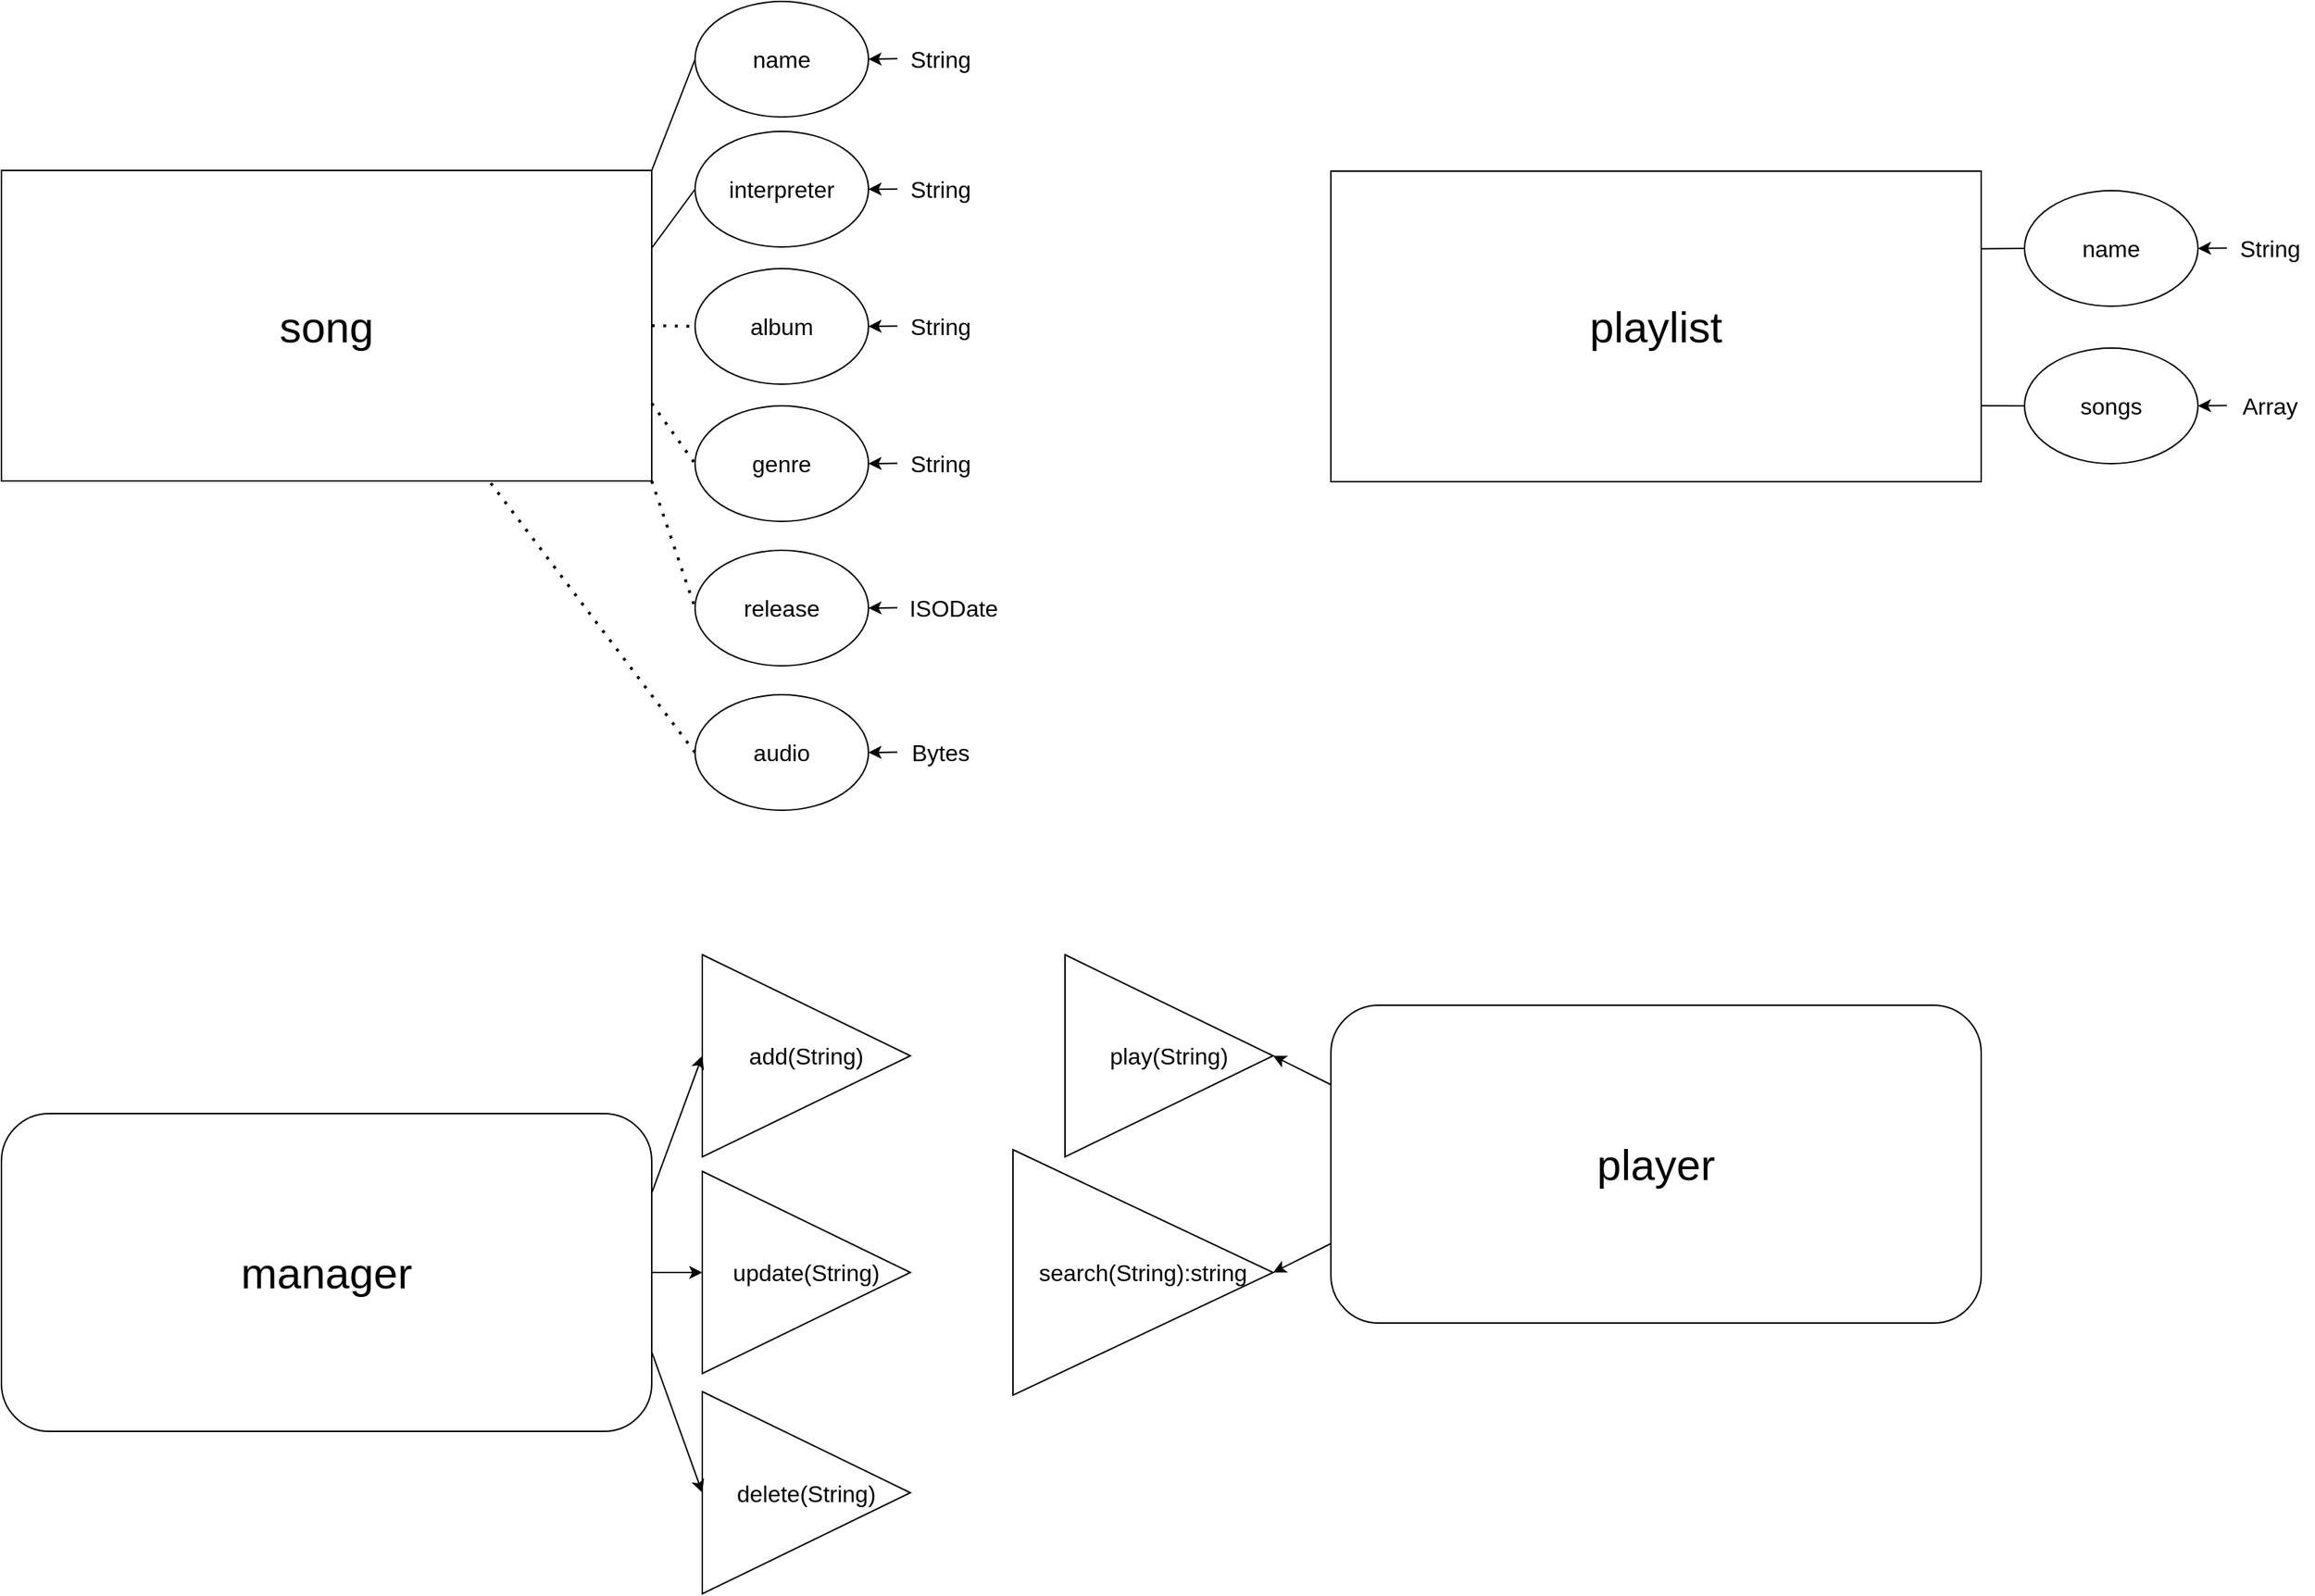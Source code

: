 <mxfile version="21.3.4" type="github">
  <diagram id="yCdLFfcr3cxt0qBfyUbk" name="Page-1">
    <mxGraphModel dx="2298" dy="1273" grid="1" gridSize="10" guides="1" tooltips="1" connect="1" arrows="1" fold="1" page="1" pageScale="1" pageWidth="1654" pageHeight="1169" math="0" shadow="0">
      <root>
        <mxCell id="0" />
        <mxCell id="1" parent="0" />
        <mxCell id="8Q_J05wMI56wDrojj2M6-1" value="&lt;font style=&quot;font-size: 30px;&quot;&gt;song&lt;/font&gt;" style="rounded=0;whiteSpace=wrap;html=1;" parent="1" vertex="1">
          <mxGeometry x="40" y="477" width="450" height="215" as="geometry" />
        </mxCell>
        <mxCell id="8Q_J05wMI56wDrojj2M6-5" value="interpreter" style="ellipse;whiteSpace=wrap;html=1;fontSize=16;" parent="1" vertex="1">
          <mxGeometry x="520" y="450" width="120" height="80" as="geometry" />
        </mxCell>
        <mxCell id="8Q_J05wMI56wDrojj2M6-6" value="album" style="ellipse;whiteSpace=wrap;html=1;fontSize=16;" parent="1" vertex="1">
          <mxGeometry x="520" y="545" width="120" height="80" as="geometry" />
        </mxCell>
        <mxCell id="8Q_J05wMI56wDrojj2M6-7" value="genre" style="ellipse;whiteSpace=wrap;html=1;fontSize=16;" parent="1" vertex="1">
          <mxGeometry x="520" y="640" width="120" height="80" as="geometry" />
        </mxCell>
        <mxCell id="8Q_J05wMI56wDrojj2M6-8" value="release" style="ellipse;whiteSpace=wrap;html=1;fontSize=16;" parent="1" vertex="1">
          <mxGeometry x="520" y="740" width="120" height="80" as="geometry" />
        </mxCell>
        <mxCell id="8Q_J05wMI56wDrojj2M6-9" value="name" style="ellipse;whiteSpace=wrap;html=1;fontSize=16;" parent="1" vertex="1">
          <mxGeometry x="520" y="360" width="120" height="80" as="geometry" />
        </mxCell>
        <mxCell id="8Q_J05wMI56wDrojj2M6-11" value="" style="endArrow=none;dashed=1;html=1;dashPattern=1 3;strokeWidth=2;rounded=0;fontSize=16;entryX=0;entryY=0.5;entryDx=0;entryDy=0;exitX=1;exitY=0.5;exitDx=0;exitDy=0;" parent="1" source="8Q_J05wMI56wDrojj2M6-1" target="8Q_J05wMI56wDrojj2M6-6" edge="1">
          <mxGeometry width="50" height="50" relative="1" as="geometry">
            <mxPoint x="350" y="570" as="sourcePoint" />
            <mxPoint x="400" y="520" as="targetPoint" />
          </mxGeometry>
        </mxCell>
        <mxCell id="8Q_J05wMI56wDrojj2M6-13" value="" style="endArrow=none;html=1;rounded=0;fontSize=16;entryX=0;entryY=0.5;entryDx=0;entryDy=0;exitX=1;exitY=0.25;exitDx=0;exitDy=0;" parent="1" source="8Q_J05wMI56wDrojj2M6-1" target="8Q_J05wMI56wDrojj2M6-5" edge="1">
          <mxGeometry width="50" height="50" relative="1" as="geometry">
            <mxPoint x="350" y="630" as="sourcePoint" />
            <mxPoint x="400" y="580" as="targetPoint" />
          </mxGeometry>
        </mxCell>
        <mxCell id="8Q_J05wMI56wDrojj2M6-14" value="" style="endArrow=none;html=1;rounded=0;fontSize=16;entryX=0;entryY=0.5;entryDx=0;entryDy=0;exitX=1;exitY=0;exitDx=0;exitDy=0;" parent="1" source="8Q_J05wMI56wDrojj2M6-1" target="8Q_J05wMI56wDrojj2M6-9" edge="1">
          <mxGeometry width="50" height="50" relative="1" as="geometry">
            <mxPoint x="350" y="570" as="sourcePoint" />
            <mxPoint x="400" y="520" as="targetPoint" />
          </mxGeometry>
        </mxCell>
        <mxCell id="8Q_J05wMI56wDrojj2M6-15" value="" style="endArrow=none;dashed=1;html=1;dashPattern=1 3;strokeWidth=2;rounded=0;fontSize=16;entryX=0;entryY=0.5;entryDx=0;entryDy=0;exitX=1;exitY=0.75;exitDx=0;exitDy=0;" parent="1" source="8Q_J05wMI56wDrojj2M6-1" target="8Q_J05wMI56wDrojj2M6-7" edge="1">
          <mxGeometry width="50" height="50" relative="1" as="geometry">
            <mxPoint x="350" y="700" as="sourcePoint" />
            <mxPoint x="400" y="650" as="targetPoint" />
          </mxGeometry>
        </mxCell>
        <mxCell id="8Q_J05wMI56wDrojj2M6-16" value="" style="endArrow=none;dashed=1;html=1;dashPattern=1 3;strokeWidth=2;rounded=0;fontSize=16;entryX=0;entryY=0.5;entryDx=0;entryDy=0;exitX=1;exitY=1;exitDx=0;exitDy=0;" parent="1" source="8Q_J05wMI56wDrojj2M6-1" target="8Q_J05wMI56wDrojj2M6-8" edge="1">
          <mxGeometry width="50" height="50" relative="1" as="geometry">
            <mxPoint x="350" y="700" as="sourcePoint" />
            <mxPoint x="400" y="650" as="targetPoint" />
          </mxGeometry>
        </mxCell>
        <mxCell id="8Q_J05wMI56wDrojj2M6-17" value="" style="endArrow=classic;html=1;rounded=0;fontSize=16;entryX=1;entryY=0.5;entryDx=0;entryDy=0;" parent="1" target="8Q_J05wMI56wDrojj2M6-9" edge="1">
          <mxGeometry width="50" height="50" relative="1" as="geometry">
            <mxPoint x="660" y="399.68" as="sourcePoint" />
            <mxPoint x="660" y="420" as="targetPoint" />
          </mxGeometry>
        </mxCell>
        <mxCell id="8Q_J05wMI56wDrojj2M6-18" value="" style="endArrow=classic;html=1;rounded=0;fontSize=16;entryX=1;entryY=0.5;entryDx=0;entryDy=0;" parent="1" target="8Q_J05wMI56wDrojj2M6-5" edge="1">
          <mxGeometry width="50" height="50" relative="1" as="geometry">
            <mxPoint x="660" y="489.84" as="sourcePoint" />
            <mxPoint x="650" y="510" as="targetPoint" />
          </mxGeometry>
        </mxCell>
        <mxCell id="8Q_J05wMI56wDrojj2M6-19" value="" style="endArrow=classic;html=1;rounded=0;fontSize=16;entryX=1;entryY=0.5;entryDx=0;entryDy=0;" parent="1" target="8Q_J05wMI56wDrojj2M6-6" edge="1">
          <mxGeometry width="50" height="50" relative="1" as="geometry">
            <mxPoint x="660" y="584.78" as="sourcePoint" />
            <mxPoint x="660" y="610" as="targetPoint" />
          </mxGeometry>
        </mxCell>
        <mxCell id="8Q_J05wMI56wDrojj2M6-20" value="" style="endArrow=classic;html=1;rounded=0;fontSize=16;entryX=1;entryY=0.5;entryDx=0;entryDy=0;" parent="1" target="8Q_J05wMI56wDrojj2M6-7" edge="1">
          <mxGeometry width="50" height="50" relative="1" as="geometry">
            <mxPoint x="660" y="679.81" as="sourcePoint" />
            <mxPoint x="650" y="700" as="targetPoint" />
          </mxGeometry>
        </mxCell>
        <mxCell id="8Q_J05wMI56wDrojj2M6-21" value="" style="endArrow=classic;html=1;rounded=0;fontSize=16;entryX=1;entryY=0.5;entryDx=0;entryDy=0;" parent="1" target="8Q_J05wMI56wDrojj2M6-8" edge="1">
          <mxGeometry width="50" height="50" relative="1" as="geometry">
            <mxPoint x="660" y="779.81" as="sourcePoint" />
            <mxPoint x="650" y="800" as="targetPoint" />
          </mxGeometry>
        </mxCell>
        <mxCell id="8Q_J05wMI56wDrojj2M6-22" value="String" style="text;html=1;strokeColor=none;fillColor=none;align=center;verticalAlign=middle;whiteSpace=wrap;rounded=0;fontSize=16;" parent="1" vertex="1">
          <mxGeometry x="660" y="385" width="60" height="30" as="geometry" />
        </mxCell>
        <mxCell id="8Q_J05wMI56wDrojj2M6-23" value="String" style="text;html=1;strokeColor=none;fillColor=none;align=center;verticalAlign=middle;whiteSpace=wrap;rounded=0;fontSize=16;" parent="1" vertex="1">
          <mxGeometry x="660" y="475" width="60" height="30" as="geometry" />
        </mxCell>
        <mxCell id="8Q_J05wMI56wDrojj2M6-24" value="String" style="text;html=1;strokeColor=none;fillColor=none;align=center;verticalAlign=middle;whiteSpace=wrap;rounded=0;fontSize=16;" parent="1" vertex="1">
          <mxGeometry x="660" y="570" width="60" height="30" as="geometry" />
        </mxCell>
        <mxCell id="8Q_J05wMI56wDrojj2M6-25" value="String" style="text;html=1;strokeColor=none;fillColor=none;align=center;verticalAlign=middle;whiteSpace=wrap;rounded=0;fontSize=16;" parent="1" vertex="1">
          <mxGeometry x="660" y="665" width="60" height="30" as="geometry" />
        </mxCell>
        <mxCell id="8Q_J05wMI56wDrojj2M6-26" value="ISODate" style="text;html=1;strokeColor=none;fillColor=none;align=center;verticalAlign=middle;whiteSpace=wrap;rounded=0;fontSize=16;" parent="1" vertex="1">
          <mxGeometry x="669" y="765" width="60" height="30" as="geometry" />
        </mxCell>
        <mxCell id="8Q_J05wMI56wDrojj2M6-27" value="&lt;font style=&quot;font-size: 30px;&quot;&gt;playlist&lt;/font&gt;" style="rounded=0;whiteSpace=wrap;html=1;" parent="1" vertex="1">
          <mxGeometry x="960" y="477.5" width="450" height="215" as="geometry" />
        </mxCell>
        <mxCell id="8Q_J05wMI56wDrojj2M6-33" value="&lt;span style=&quot;font-size: 30px;&quot;&gt;manager&lt;/span&gt;" style="rounded=1;whiteSpace=wrap;html=1;fontSize=16;" parent="1" vertex="1">
          <mxGeometry x="40" y="1130" width="450" height="220" as="geometry" />
        </mxCell>
        <mxCell id="8Q_J05wMI56wDrojj2M6-34" value="&lt;span style=&quot;font-size: 30px;&quot;&gt;player&lt;/span&gt;" style="rounded=1;whiteSpace=wrap;html=1;fontSize=16;" parent="1" vertex="1">
          <mxGeometry x="960" y="1055" width="450" height="220" as="geometry" />
        </mxCell>
        <mxCell id="8Q_J05wMI56wDrojj2M6-35" value="play(String)" style="triangle;whiteSpace=wrap;html=1;fontSize=16;" parent="1" vertex="1">
          <mxGeometry x="776" y="1020" width="144" height="140" as="geometry" />
        </mxCell>
        <mxCell id="qdg36Bh6iYcFu4rixJXB-4" value="search(String):string" style="triangle;whiteSpace=wrap;html=1;fontSize=16;" vertex="1" parent="1">
          <mxGeometry x="740" y="1155" width="180" height="170" as="geometry" />
        </mxCell>
        <mxCell id="qdg36Bh6iYcFu4rixJXB-5" value="" style="endArrow=classic;html=1;rounded=0;exitX=0;exitY=0.75;exitDx=0;exitDy=0;entryX=1;entryY=0.5;entryDx=0;entryDy=0;" edge="1" parent="1" source="8Q_J05wMI56wDrojj2M6-34" target="qdg36Bh6iYcFu4rixJXB-4">
          <mxGeometry width="50" height="50" relative="1" as="geometry">
            <mxPoint x="580" y="1155" as="sourcePoint" />
            <mxPoint x="630" y="1105" as="targetPoint" />
          </mxGeometry>
        </mxCell>
        <mxCell id="qdg36Bh6iYcFu4rixJXB-6" value="" style="endArrow=classic;html=1;rounded=0;exitX=0;exitY=0.25;exitDx=0;exitDy=0;entryX=1;entryY=0.5;entryDx=0;entryDy=0;" edge="1" parent="1" source="8Q_J05wMI56wDrojj2M6-34" target="8Q_J05wMI56wDrojj2M6-35">
          <mxGeometry width="50" height="50" relative="1" as="geometry">
            <mxPoint x="790" y="1235" as="sourcePoint" />
            <mxPoint x="840" y="1185" as="targetPoint" />
          </mxGeometry>
        </mxCell>
        <mxCell id="qdg36Bh6iYcFu4rixJXB-7" value="update(String)" style="triangle;whiteSpace=wrap;html=1;fontSize=16;" vertex="1" parent="1">
          <mxGeometry x="525" y="1170" width="144" height="140" as="geometry" />
        </mxCell>
        <mxCell id="qdg36Bh6iYcFu4rixJXB-8" value="add(String)" style="triangle;whiteSpace=wrap;html=1;fontSize=16;" vertex="1" parent="1">
          <mxGeometry x="525" y="1020" width="144" height="140" as="geometry" />
        </mxCell>
        <mxCell id="qdg36Bh6iYcFu4rixJXB-9" value="delete(String)" style="triangle;whiteSpace=wrap;html=1;fontSize=16;" vertex="1" parent="1">
          <mxGeometry x="525" y="1322.5" width="144" height="140" as="geometry" />
        </mxCell>
        <mxCell id="qdg36Bh6iYcFu4rixJXB-10" value="" style="endArrow=classic;html=1;rounded=0;exitX=1;exitY=0.75;exitDx=0;exitDy=0;entryX=0;entryY=0.5;entryDx=0;entryDy=0;" edge="1" parent="1" source="8Q_J05wMI56wDrojj2M6-33" target="qdg36Bh6iYcFu4rixJXB-9">
          <mxGeometry width="50" height="50" relative="1" as="geometry">
            <mxPoint x="610" y="1295" as="sourcePoint" />
            <mxPoint x="660" y="1245" as="targetPoint" />
          </mxGeometry>
        </mxCell>
        <mxCell id="qdg36Bh6iYcFu4rixJXB-11" value="" style="endArrow=classic;html=1;rounded=0;exitX=1;exitY=0.5;exitDx=0;exitDy=0;entryX=0;entryY=0.5;entryDx=0;entryDy=0;" edge="1" parent="1" source="8Q_J05wMI56wDrojj2M6-33" target="qdg36Bh6iYcFu4rixJXB-7">
          <mxGeometry width="50" height="50" relative="1" as="geometry">
            <mxPoint x="490" y="1225" as="sourcePoint" />
            <mxPoint x="540" y="1175" as="targetPoint" />
          </mxGeometry>
        </mxCell>
        <mxCell id="qdg36Bh6iYcFu4rixJXB-12" value="" style="endArrow=classic;html=1;rounded=0;exitX=1;exitY=0.25;exitDx=0;exitDy=0;entryX=0;entryY=0.5;entryDx=0;entryDy=0;" edge="1" parent="1" source="8Q_J05wMI56wDrojj2M6-33" target="qdg36Bh6iYcFu4rixJXB-8">
          <mxGeometry width="50" height="50" relative="1" as="geometry">
            <mxPoint x="490" y="1225" as="sourcePoint" />
            <mxPoint x="540" y="1175" as="targetPoint" />
          </mxGeometry>
        </mxCell>
        <mxCell id="qdg36Bh6iYcFu4rixJXB-13" value="songs" style="ellipse;whiteSpace=wrap;html=1;fontSize=16;" vertex="1" parent="1">
          <mxGeometry x="1440" y="600" width="120" height="80" as="geometry" />
        </mxCell>
        <mxCell id="rY26VhBaWLKuR2VHVioH-1" value="audio" style="ellipse;whiteSpace=wrap;html=1;fontSize=16;" vertex="1" parent="1">
          <mxGeometry x="520" y="840" width="120" height="80" as="geometry" />
        </mxCell>
        <mxCell id="qdg36Bh6iYcFu4rixJXB-14" value="" style="endArrow=none;html=1;rounded=0;fontSize=16;entryX=0;entryY=0.5;entryDx=0;entryDy=0;exitX=1.001;exitY=0.755;exitDx=0;exitDy=0;exitPerimeter=0;" edge="1" parent="1" target="qdg36Bh6iYcFu4rixJXB-13" source="8Q_J05wMI56wDrojj2M6-27">
          <mxGeometry width="50" height="50" relative="1" as="geometry">
            <mxPoint x="1450" y="550" as="sourcePoint" />
            <mxPoint x="1460" y="675" as="targetPoint" />
          </mxGeometry>
        </mxCell>
        <mxCell id="rY26VhBaWLKuR2VHVioH-2" value="" style="endArrow=none;dashed=1;html=1;dashPattern=1 3;strokeWidth=2;rounded=0;exitX=0;exitY=0.5;exitDx=0;exitDy=0;entryX=0.75;entryY=1;entryDx=0;entryDy=0;" edge="1" parent="1" source="rY26VhBaWLKuR2VHVioH-1" target="8Q_J05wMI56wDrojj2M6-1">
          <mxGeometry width="50" height="50" relative="1" as="geometry">
            <mxPoint x="620" y="850" as="sourcePoint" />
            <mxPoint x="670" y="800" as="targetPoint" />
          </mxGeometry>
        </mxCell>
        <mxCell id="qdg36Bh6iYcFu4rixJXB-15" value="" style="endArrow=classic;html=1;rounded=0;fontSize=16;entryX=1;entryY=0.5;entryDx=0;entryDy=0;" edge="1" parent="1" target="qdg36Bh6iYcFu4rixJXB-13">
          <mxGeometry width="50" height="50" relative="1" as="geometry">
            <mxPoint x="1580" y="639.78" as="sourcePoint" />
            <mxPoint x="1570" y="665" as="targetPoint" />
          </mxGeometry>
        </mxCell>
        <mxCell id="rY26VhBaWLKuR2VHVioH-3" value="" style="endArrow=classic;html=1;rounded=0;fontSize=16;entryX=1;entryY=0.5;entryDx=0;entryDy=0;" edge="1" parent="1" target="rY26VhBaWLKuR2VHVioH-1">
          <mxGeometry width="50" height="50" relative="1" as="geometry">
            <mxPoint x="660" y="879.81" as="sourcePoint" />
            <mxPoint x="670" y="910" as="targetPoint" />
          </mxGeometry>
        </mxCell>
        <mxCell id="qdg36Bh6iYcFu4rixJXB-16" value="Array" style="text;html=1;strokeColor=none;fillColor=none;align=center;verticalAlign=middle;whiteSpace=wrap;rounded=0;fontSize=16;" vertex="1" parent="1">
          <mxGeometry x="1580" y="625" width="60" height="30" as="geometry" />
        </mxCell>
        <mxCell id="rY26VhBaWLKuR2VHVioH-4" value="Bytes" style="text;html=1;strokeColor=none;fillColor=none;align=center;verticalAlign=middle;whiteSpace=wrap;rounded=0;fontSize=16;" vertex="1" parent="1">
          <mxGeometry x="660" y="865" width="60" height="30" as="geometry" />
        </mxCell>
        <mxCell id="qdg36Bh6iYcFu4rixJXB-17" value="name" style="ellipse;whiteSpace=wrap;html=1;fontSize=16;" vertex="1" parent="1">
          <mxGeometry x="1440" y="491" width="120" height="80" as="geometry" />
        </mxCell>
        <mxCell id="qdg36Bh6iYcFu4rixJXB-19" value="" style="endArrow=classic;html=1;rounded=0;fontSize=16;entryX=1;entryY=0.5;entryDx=0;entryDy=0;" edge="1" parent="1" target="qdg36Bh6iYcFu4rixJXB-17">
          <mxGeometry width="50" height="50" relative="1" as="geometry">
            <mxPoint x="1580" y="530.78" as="sourcePoint" />
            <mxPoint x="1570" y="556" as="targetPoint" />
          </mxGeometry>
        </mxCell>
        <mxCell id="qdg36Bh6iYcFu4rixJXB-20" value="String" style="text;html=1;strokeColor=none;fillColor=none;align=center;verticalAlign=middle;whiteSpace=wrap;rounded=0;fontSize=16;" vertex="1" parent="1">
          <mxGeometry x="1585" y="516" width="50" height="30" as="geometry" />
        </mxCell>
        <mxCell id="qdg36Bh6iYcFu4rixJXB-21" value="" style="endArrow=none;html=1;rounded=0;exitX=1;exitY=0.25;exitDx=0;exitDy=0;entryX=0;entryY=0.5;entryDx=0;entryDy=0;" edge="1" parent="1" source="8Q_J05wMI56wDrojj2M6-27" target="qdg36Bh6iYcFu4rixJXB-17">
          <mxGeometry width="50" height="50" relative="1" as="geometry">
            <mxPoint x="1530" y="650" as="sourcePoint" />
            <mxPoint x="1580" y="600" as="targetPoint" />
          </mxGeometry>
        </mxCell>
      </root>
    </mxGraphModel>
  </diagram>
</mxfile>

